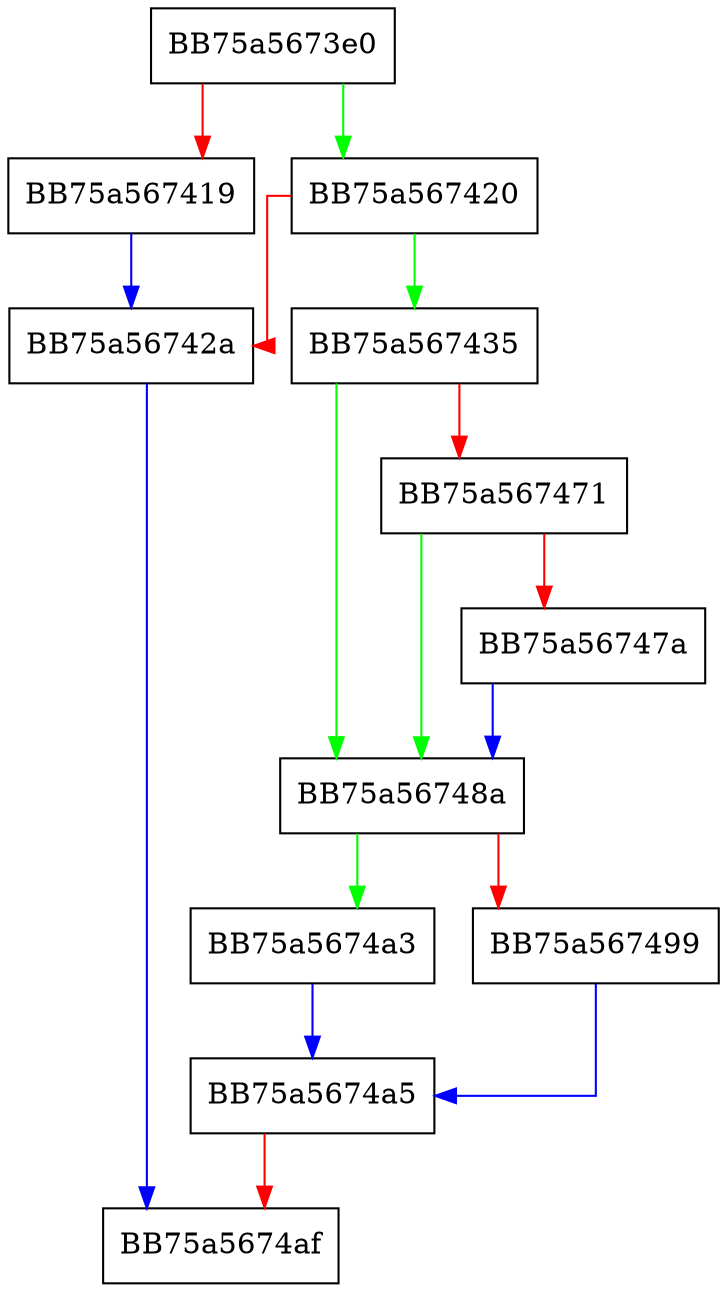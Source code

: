 digraph AcquireInstance {
  node [shape="box"];
  graph [splines=ortho];
  BB75a5673e0 -> BB75a567420 [color="green"];
  BB75a5673e0 -> BB75a567419 [color="red"];
  BB75a567419 -> BB75a56742a [color="blue"];
  BB75a567420 -> BB75a567435 [color="green"];
  BB75a567420 -> BB75a56742a [color="red"];
  BB75a56742a -> BB75a5674af [color="blue"];
  BB75a567435 -> BB75a56748a [color="green"];
  BB75a567435 -> BB75a567471 [color="red"];
  BB75a567471 -> BB75a56748a [color="green"];
  BB75a567471 -> BB75a56747a [color="red"];
  BB75a56747a -> BB75a56748a [color="blue"];
  BB75a56748a -> BB75a5674a3 [color="green"];
  BB75a56748a -> BB75a567499 [color="red"];
  BB75a567499 -> BB75a5674a5 [color="blue"];
  BB75a5674a3 -> BB75a5674a5 [color="blue"];
  BB75a5674a5 -> BB75a5674af [color="red"];
}